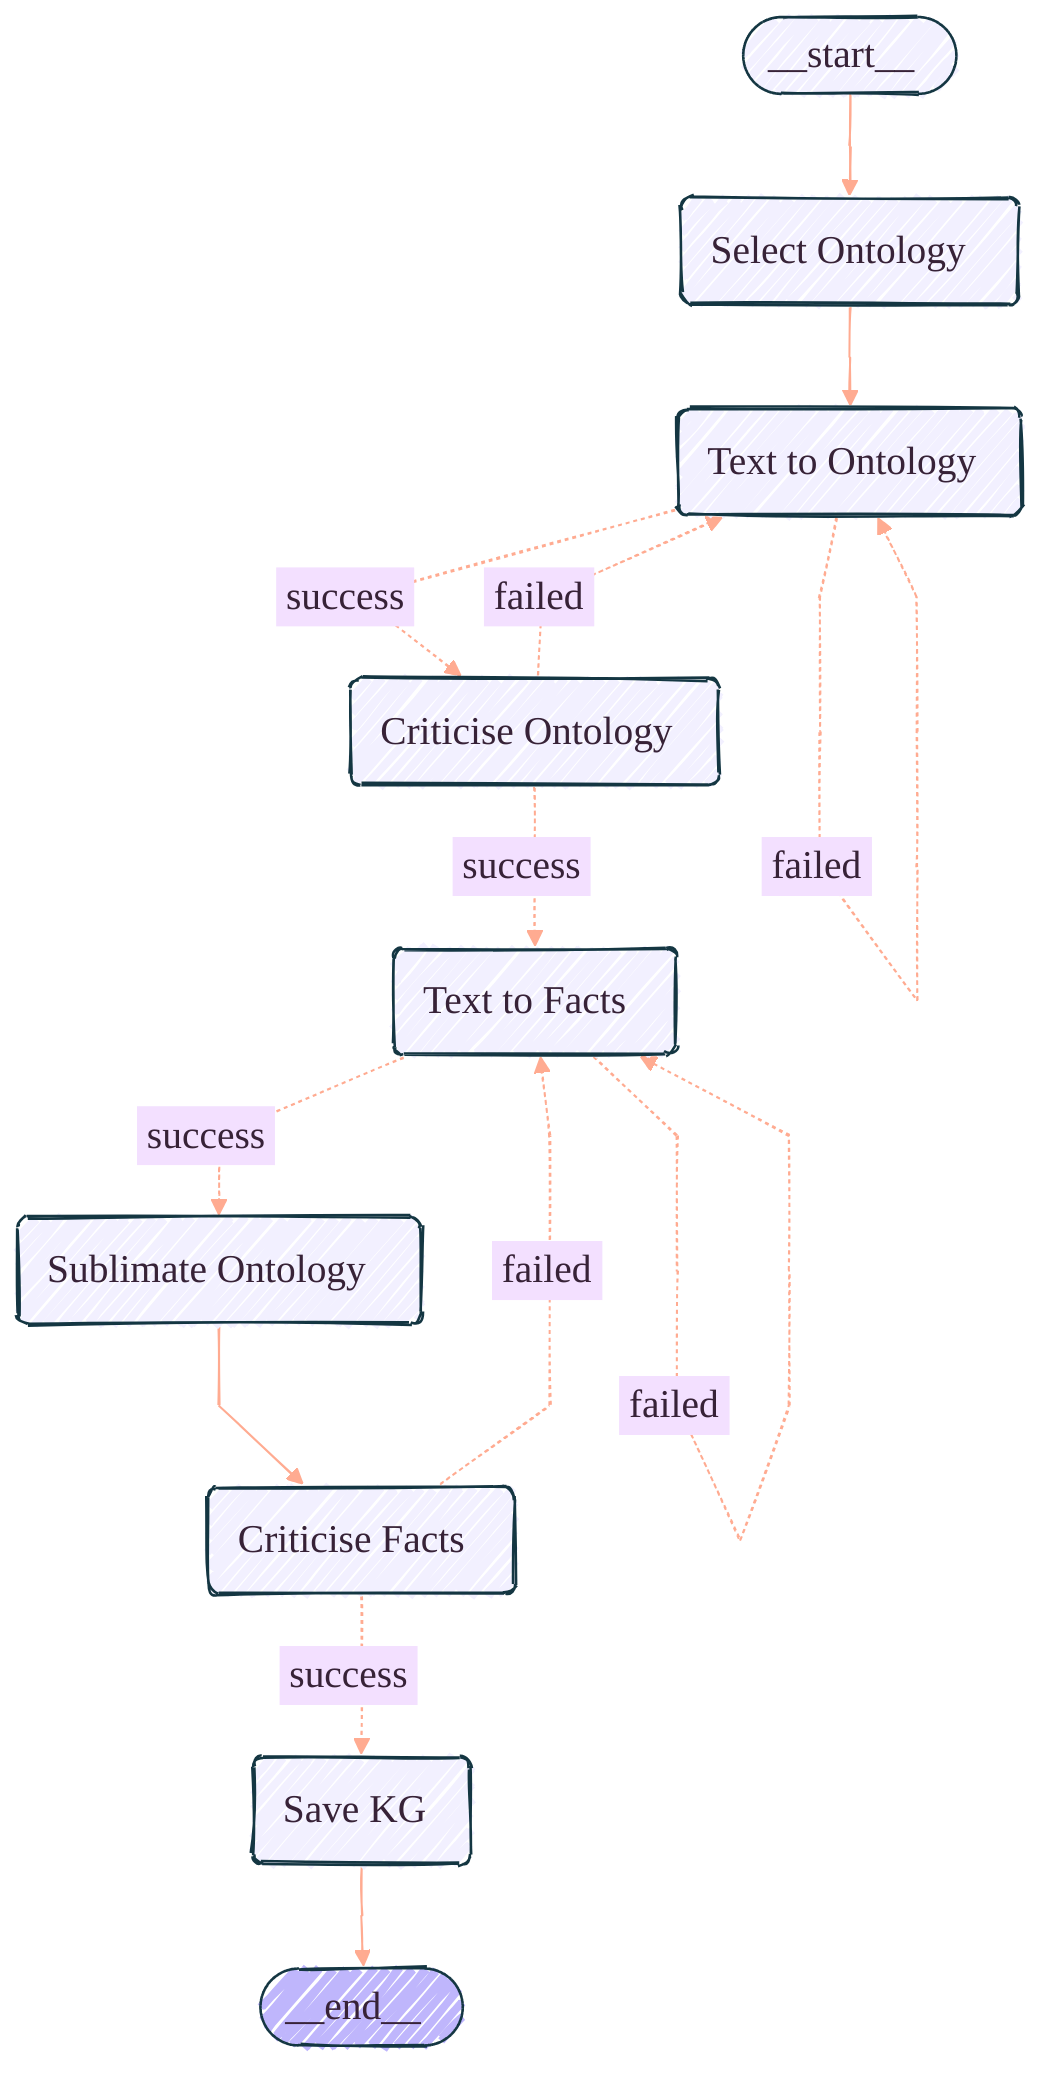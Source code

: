 ---
config:
  flowchart:
    curve: linear
    htmlLabels: true
    useMaxWidth: true
  look: handDrawn
  theme: base
  themeVariables:
    fontFamily: '''Architects Daughter'', cursive'
    fontSize: 20px
    lineColor: '#FFAB91'
    primaryBorderColor: '#143642'
    primaryColor: '#FFF3E0'
    primaryTextColor: '#372237'
---
graph TD;
	__start__([<p>__start__</p>]):::first
	Select_Ontology(Select Ontology)
	Text_to_Ontology(Text to Ontology)
	Text_to_Facts(Text to Facts)
	Sublimate_Ontology(Sublimate Ontology)
	Criticise_Ontology(Criticise Ontology)
	Criticise_Facts(Criticise Facts)
	Save_KG(Save KG)
	__end__([<p>__end__</p>]):::last
	Save_KG --> __end__;
	Select_Ontology --> Text_to_Ontology;
	Sublimate_Ontology --> Criticise_Facts;
	__start__ --> Select_Ontology;
	Text_to_Ontology -. &nbsp;success&nbsp; .-> Criticise_Ontology;
	Criticise_Ontology -. &nbsp;success&nbsp; .-> Text_to_Facts;
	Criticise_Ontology -. &nbsp;failed&nbsp; .-> Text_to_Ontology;
	Text_to_Facts -. &nbsp;success&nbsp; .-> Sublimate_Ontology;
	Criticise_Facts -. &nbsp;success&nbsp; .-> Save_KG;
	Criticise_Facts -. &nbsp;failed&nbsp; .-> Text_to_Facts;
	Text_to_Ontology -. &nbsp;failed&nbsp; .-> Text_to_Ontology;
	Text_to_Facts -. &nbsp;failed&nbsp; .-> Text_to_Facts;
	classDef default fill:#f2f0ff,line-height:1.2
	classDef first fill-opacity:0
	classDef last fill:#bfb6fc